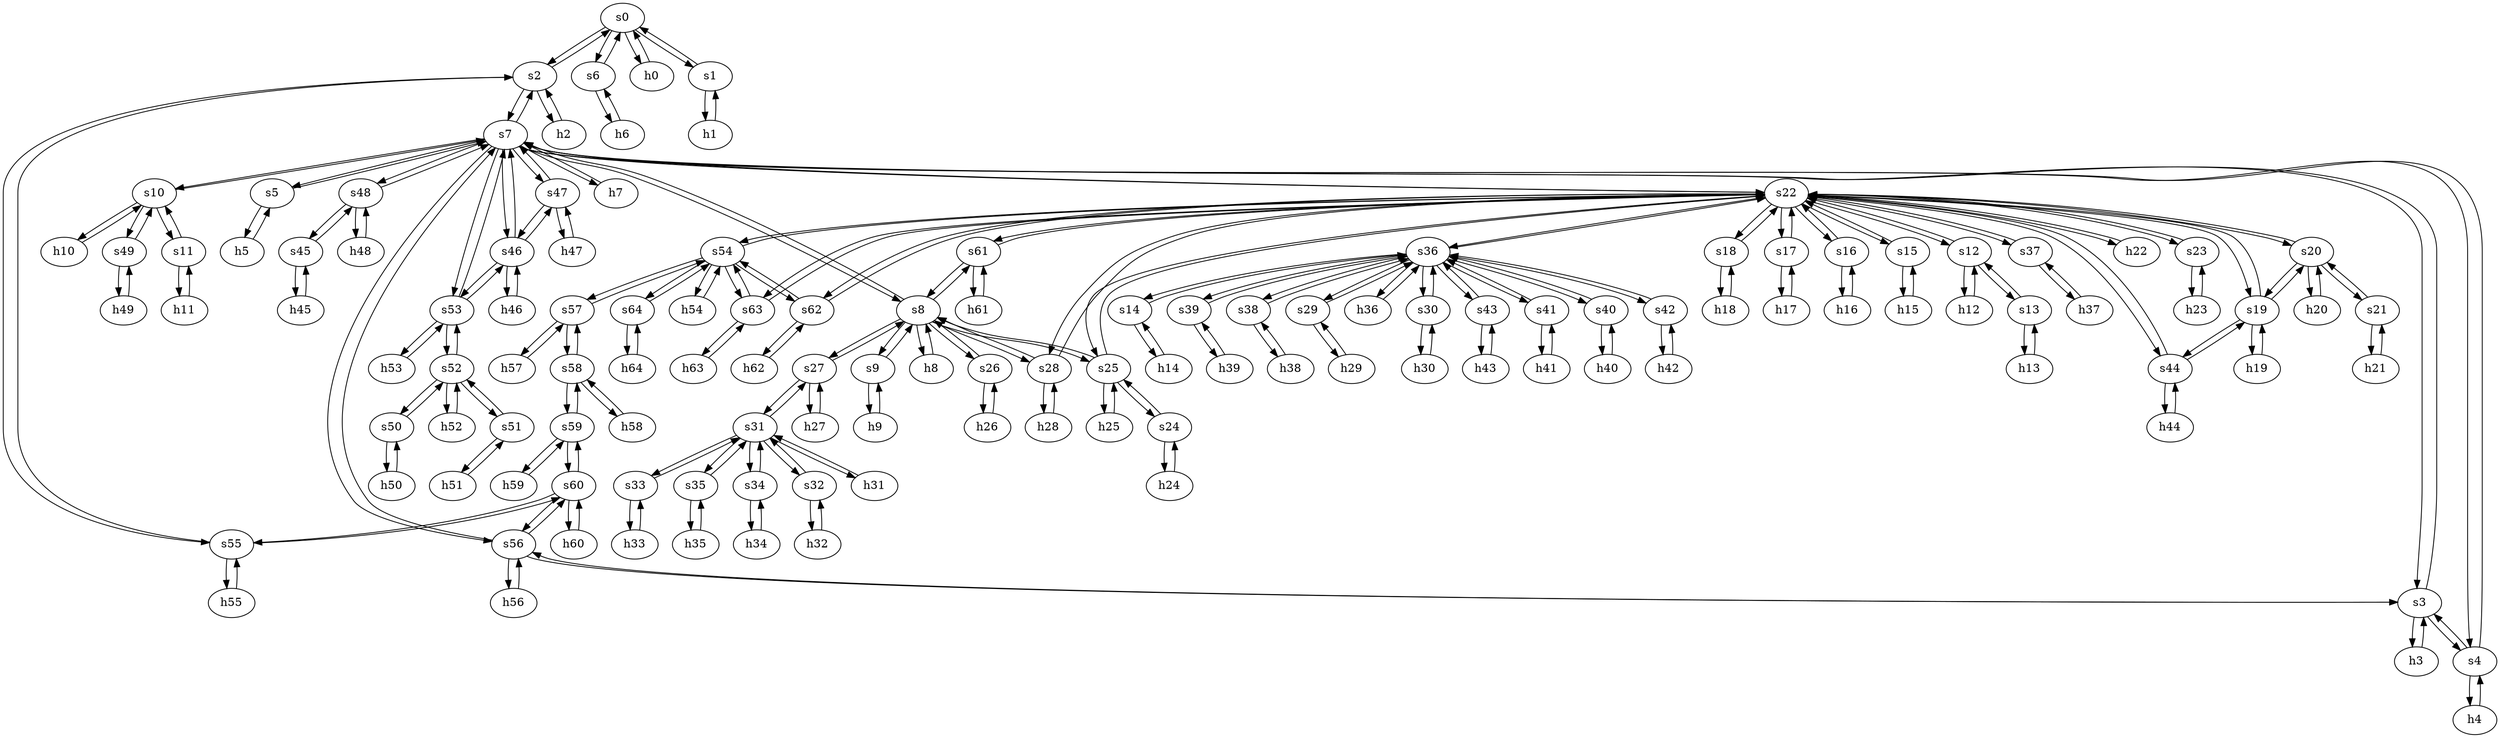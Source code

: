 strict digraph "ASNET-AM" {
	s0	 [id=0,
		type=switch];
	s2	 [id=2,
		type=switch];
	s0 -> s2	 [capacity="1Gbps",
		cost=1,
		dst_port=2,
		src_port=3];
	s6	 [id=6,
		type=switch];
	s0 -> s6	 [capacity="1Gbps",
		cost=1,
		dst_port=2,
		src_port=4];
	h0	 [ip="111.0.0.0",
		mac="00:00:00:00:0:0",
		type=host];
	s0 -> h0	 [capacity="1Gbps",
		cost=1,
		dst_port=1,
		src_port=1];
	s1	 [id=1,
		type=switch];
	s0 -> s1	 [capacity="1Gbps",
		cost=1,
		dst_port=2,
		src_port=2];
	s7	 [id=7,
		type=switch];
	s47	 [id=47,
		type=switch];
	s7 -> s47	 [capacity="1Gbps",
		cost=1,
		dst_port=2,
		src_port=10];
	s56	 [id=56,
		type=switch];
	s7 -> s56	 [capacity="1Gbps",
		cost=1,
		dst_port=3,
		src_port=14];
	s7 -> s2	 [capacity="1Gbps",
		cost=1,
		dst_port=4,
		src_port=2];
	s10	 [id=10,
		type=switch];
	s7 -> s10	 [capacity="1Gbps",
		cost=1,
		dst_port=2,
		src_port=7];
	s46	 [id=46,
		type=switch];
	s7 -> s46	 [capacity="1Gbps",
		cost=1,
		dst_port=3,
		src_port=9];
	s8	 [id=8,
		type=switch];
	s7 -> s8	 [capacity="1Gbps",
		cost=1,
		dst_port=2,
		src_port=6];
	s5	 [id=5,
		type=switch];
	s7 -> s5	 [capacity="1Gbps",
		cost=1,
		dst_port=2,
		src_port=5];
	s48	 [id=48,
		type=switch];
	s7 -> s48	 [capacity="1Gbps",
		cost=1,
		dst_port=2,
		src_port=11];
	s53	 [id=53,
		type=switch];
	s7 -> s53	 [capacity="1Gbps",
		cost=1,
		dst_port=2,
		src_port=12];
	s3	 [id=3,
		type=switch];
	s7 -> s3	 [capacity="1Gbps",
		cost=1,
		dst_port=4,
		src_port=3];
	s4	 [id=4,
		type=switch];
	s7 -> s4	 [capacity="1Gbps",
		cost=1,
		dst_port=3,
		src_port=4];
	h7	 [ip="111.0.7.7",
		mac="00:00:00:00:7:7",
		type=host];
	s7 -> h7	 [capacity="1Gbps",
		cost=1,
		dst_port=1,
		src_port=1];
	s22	 [id=22,
		type=switch];
	s7 -> s22	 [capacity="1Gbps",
		cost=1,
		dst_port=2,
		src_port=13];
	h20	 [ip="111.0.20.20",
		mac="00:00:00:00:20:20",
		type=host];
	s20	 [id=20,
		type=switch];
	h20 -> s20	 [capacity="1Gbps",
		cost=1,
		dst_port=1,
		src_port=1];
	h47	 [ip="111.0.47.47",
		mac="00:00:00:00:47:47",
		type=host];
	h47 -> s47	 [capacity="1Gbps",
		cost=1,
		dst_port=1,
		src_port=1];
	h46	 [ip="111.0.46.46",
		mac="00:00:00:00:46:46",
		type=host];
	h46 -> s46	 [capacity="1Gbps",
		cost=1,
		dst_port=1,
		src_port=1];
	h45	 [ip="111.0.45.45",
		mac="00:00:00:00:45:45",
		type=host];
	s45	 [id=45,
		type=switch];
	h45 -> s45	 [capacity="1Gbps",
		cost=1,
		dst_port=1,
		src_port=1];
	h44	 [ip="111.0.44.44",
		mac="00:00:00:00:44:44",
		type=host];
	s44	 [id=44,
		type=switch];
	h44 -> s44	 [capacity="1Gbps",
		cost=1,
		dst_port=1,
		src_port=1];
	h43	 [ip="111.0.43.43",
		mac="00:00:00:00:43:43",
		type=host];
	s43	 [id=43,
		type=switch];
	h43 -> s43	 [capacity="1Gbps",
		cost=1,
		dst_port=1,
		src_port=1];
	s5 -> s7	 [capacity="1Gbps",
		cost=1,
		dst_port=5,
		src_port=2];
	h5	 [ip="111.0.5.5",
		mac="00:00:00:00:5:5",
		type=host];
	s5 -> h5	 [capacity="1Gbps",
		cost=1,
		dst_port=1,
		src_port=1];
	h41	 [ip="111.0.41.41",
		mac="00:00:00:00:41:41",
		type=host];
	s41	 [id=41,
		type=switch];
	h41 -> s41	 [capacity="1Gbps",
		cost=1,
		dst_port=1,
		src_port=1];
	h40	 [ip="111.0.40.40",
		mac="00:00:00:00:40:40",
		type=host];
	s40	 [id=40,
		type=switch];
	h40 -> s40	 [capacity="1Gbps",
		cost=1,
		dst_port=1,
		src_port=1];
	h4	 [ip="111.0.4.4",
		mac="00:00:00:00:4:4",
		type=host];
	s4 -> h4	 [capacity="1Gbps",
		cost=1,
		dst_port=1,
		src_port=1];
	s4 -> s7	 [capacity="1Gbps",
		cost=1,
		dst_port=4,
		src_port=3];
	s4 -> s3	 [capacity="1Gbps",
		cost=1,
		dst_port=3,
		src_port=2];
	h49	 [ip="111.0.49.49",
		mac="00:00:00:00:49:49",
		type=host];
	s49	 [id=49,
		type=switch];
	h49 -> s49	 [capacity="1Gbps",
		cost=1,
		dst_port=1,
		src_port=1];
	h48	 [ip="111.0.48.48",
		mac="00:00:00:00:48:48",
		type=host];
	h48 -> s48	 [capacity="1Gbps",
		cost=1,
		dst_port=1,
		src_port=1];
	s57	 [id=57,
		type=switch];
	s58	 [id=58,
		type=switch];
	s57 -> s58	 [capacity="1Gbps",
		cost=1,
		dst_port=2,
		src_port=3];
	s54	 [id=54,
		type=switch];
	s57 -> s54	 [capacity="1Gbps",
		cost=1,
		dst_port=4,
		src_port=2];
	h57	 [ip="111.0.57.57",
		mac="00:00:00:00:57:57",
		type=host];
	s57 -> h57	 [capacity="1Gbps",
		cost=1,
		dst_port=1,
		src_port=1];
	h56	 [ip="111.0.56.56",
		mac="00:00:00:00:56:56",
		type=host];
	s56 -> h56	 [capacity="1Gbps",
		cost=1,
		dst_port=1,
		src_port=1];
	s56 -> s7	 [capacity="1Gbps",
		cost=1,
		dst_port=14,
		src_port=3];
	s60	 [id=60,
		type=switch];
	s56 -> s60	 [capacity="1Gbps",
		cost=1,
		dst_port=3,
		src_port=4];
	s56 -> s3	 [capacity="1Gbps",
		cost=1,
		dst_port=2,
		src_port=2];
	s55	 [id=55,
		type=switch];
	s55 -> s2	 [capacity="1Gbps",
		cost=1,
		dst_port=3,
		src_port=2];
	h55	 [ip="111.0.55.55",
		mac="00:00:00:00:55:55",
		type=host];
	s55 -> h55	 [capacity="1Gbps",
		cost=1,
		dst_port=1,
		src_port=1];
	s55 -> s60	 [capacity="1Gbps",
		cost=1,
		dst_port=2,
		src_port=3];
	s64	 [id=64,
		type=switch];
	s54 -> s64	 [capacity="1Gbps",
		cost=1,
		dst_port=2,
		src_port=3];
	s63	 [id=63,
		type=switch];
	s54 -> s63	 [capacity="1Gbps",
		cost=1,
		dst_port=3,
		src_port=6];
	s62	 [id=62,
		type=switch];
	s54 -> s62	 [capacity="1Gbps",
		cost=1,
		dst_port=3,
		src_port=5];
	h54	 [ip="111.0.54.54",
		mac="00:00:00:00:54:54",
		type=host];
	s54 -> h54	 [capacity="1Gbps",
		cost=1,
		dst_port=1,
		src_port=1];
	s54 -> s57	 [capacity="1Gbps",
		cost=1,
		dst_port=2,
		src_port=4];
	s54 -> s22	 [capacity="1Gbps",
		cost=1,
		dst_port=14,
		src_port=2];
	h53	 [ip="111.0.53.53",
		mac="00:00:00:00:53:53",
		type=host];
	s53 -> h53	 [capacity="1Gbps",
		cost=1,
		dst_port=1,
		src_port=1];
	s53 -> s7	 [capacity="1Gbps",
		cost=1,
		dst_port=12,
		src_port=2];
	s53 -> s46	 [capacity="1Gbps",
		cost=1,
		dst_port=5,
		src_port=3];
	s52	 [id=52,
		type=switch];
	s53 -> s52	 [capacity="1Gbps",
		cost=1,
		dst_port=4,
		src_port=4];
	s51	 [id=51,
		type=switch];
	s52 -> s51	 [capacity="1Gbps",
		cost=1,
		dst_port=2,
		src_port=3];
	h52	 [ip="111.0.52.52",
		mac="00:00:00:00:52:52",
		type=host];
	s52 -> h52	 [capacity="1Gbps",
		cost=1,
		dst_port=1,
		src_port=1];
	s50	 [id=50,
		type=switch];
	s52 -> s50	 [capacity="1Gbps",
		cost=1,
		dst_port=2,
		src_port=2];
	s52 -> s53	 [capacity="1Gbps",
		cost=1,
		dst_port=4,
		src_port=4];
	h51	 [ip="111.0.51.51",
		mac="00:00:00:00:51:51",
		type=host];
	s51 -> h51	 [capacity="1Gbps",
		cost=1,
		dst_port=1,
		src_port=1];
	s51 -> s52	 [capacity="1Gbps",
		cost=1,
		dst_port=3,
		src_port=2];
	h50	 [ip="111.0.50.50",
		mac="00:00:00:00:50:50",
		type=host];
	s50 -> h50	 [capacity="1Gbps",
		cost=1,
		dst_port=1,
		src_port=1];
	s50 -> s52	 [capacity="1Gbps",
		cost=1,
		dst_port=2,
		src_port=2];
	s59	 [id=59,
		type=switch];
	h59	 [ip="111.0.59.59",
		mac="00:00:00:00:59:59",
		type=host];
	s59 -> h59	 [capacity="1Gbps",
		cost=1,
		dst_port=1,
		src_port=1];
	s59 -> s58	 [capacity="1Gbps",
		cost=1,
		dst_port=3,
		src_port=2];
	s59 -> s60	 [capacity="1Gbps",
		cost=1,
		dst_port=4,
		src_port=3];
	h58	 [ip="111.0.58.58",
		mac="00:00:00:00:58:58",
		type=host];
	s58 -> h58	 [capacity="1Gbps",
		cost=1,
		dst_port=1,
		src_port=1];
	s58 -> s59	 [capacity="1Gbps",
		cost=1,
		dst_port=2,
		src_port=3];
	s58 -> s57	 [capacity="1Gbps",
		cost=1,
		dst_port=3,
		src_port=2];
	h54 -> s54	 [capacity="1Gbps",
		cost=1,
		dst_port=1,
		src_port=1];
	h55 -> s55	 [capacity="1Gbps",
		cost=1,
		dst_port=1,
		src_port=1];
	h56 -> s56	 [capacity="1Gbps",
		cost=1,
		dst_port=1,
		src_port=1];
	h57 -> s57	 [capacity="1Gbps",
		cost=1,
		dst_port=1,
		src_port=1];
	h50 -> s50	 [capacity="1Gbps",
		cost=1,
		dst_port=1,
		src_port=1];
	h51 -> s51	 [capacity="1Gbps",
		cost=1,
		dst_port=1,
		src_port=1];
	h52 -> s52	 [capacity="1Gbps",
		cost=1,
		dst_port=1,
		src_port=1];
	h53 -> s53	 [capacity="1Gbps",
		cost=1,
		dst_port=1,
		src_port=1];
	h58 -> s58	 [capacity="1Gbps",
		cost=1,
		dst_port=1,
		src_port=1];
	h59 -> s59	 [capacity="1Gbps",
		cost=1,
		dst_port=1,
		src_port=1];
	s44 -> h44	 [capacity="1Gbps",
		cost=1,
		dst_port=1,
		src_port=1];
	s19	 [id=19,
		type=switch];
	s44 -> s19	 [capacity="1Gbps",
		cost=1,
		dst_port=3,
		src_port=2];
	s44 -> s22	 [capacity="1Gbps",
		cost=1,
		dst_port=13,
		src_port=3];
	h24	 [ip="111.0.24.24",
		mac="00:00:00:00:24:24",
		type=host];
	s24	 [id=24,
		type=switch];
	h24 -> s24	 [capacity="1Gbps",
		cost=1,
		dst_port=1,
		src_port=1];
	s46 -> s47	 [capacity="1Gbps",
		cost=1,
		dst_port=3,
		src_port=4];
	s46 -> h46	 [capacity="1Gbps",
		cost=1,
		dst_port=1,
		src_port=1];
	s46 -> s7	 [capacity="1Gbps",
		cost=1,
		dst_port=9,
		src_port=3];
	s46 -> s53	 [capacity="1Gbps",
		cost=1,
		dst_port=3,
		src_port=5];
	s47 -> s7	 [capacity="1Gbps",
		cost=1,
		dst_port=10,
		src_port=2];
	s47 -> h47	 [capacity="1Gbps",
		cost=1,
		dst_port=1,
		src_port=1];
	s47 -> s46	 [capacity="1Gbps",
		cost=1,
		dst_port=4,
		src_port=3];
	s36	 [id=36,
		type=switch];
	s40 -> s36	 [capacity="1Gbps",
		cost=1,
		dst_port=8,
		src_port=2];
	s40 -> h40	 [capacity="1Gbps",
		cost=1,
		dst_port=1,
		src_port=1];
	s41 -> h41	 [capacity="1Gbps",
		cost=1,
		dst_port=1,
		src_port=1];
	s41 -> s36	 [capacity="1Gbps",
		cost=1,
		dst_port=9,
		src_port=2];
	s42	 [id=42,
		type=switch];
	s42 -> s36	 [capacity="1Gbps",
		cost=1,
		dst_port=10,
		src_port=2];
	h42	 [ip="111.0.42.42",
		mac="00:00:00:00:42:42",
		type=host];
	s42 -> h42	 [capacity="1Gbps",
		cost=1,
		dst_port=1,
		src_port=1];
	s43 -> h43	 [capacity="1Gbps",
		cost=1,
		dst_port=1,
		src_port=1];
	s43 -> s36	 [capacity="1Gbps",
		cost=1,
		dst_port=11,
		src_port=2];
	s48 -> s7	 [capacity="1Gbps",
		cost=1,
		dst_port=11,
		src_port=2];
	s48 -> s45	 [capacity="1Gbps",
		cost=1,
		dst_port=2,
		src_port=3];
	s48 -> h48	 [capacity="1Gbps",
		cost=1,
		dst_port=1,
		src_port=1];
	s49 -> h49	 [capacity="1Gbps",
		cost=1,
		dst_port=1,
		src_port=1];
	s49 -> s10	 [capacity="1Gbps",
		cost=1,
		dst_port=3,
		src_port=2];
	h42 -> s42	 [capacity="1Gbps",
		cost=1,
		dst_port=1,
		src_port=1];
	h61	 [ip="111.0.61.61",
		mac="00:00:00:00:61:61",
		type=host];
	s61	 [id=61,
		type=switch];
	h61 -> s61	 [capacity="1Gbps",
		cost=1,
		dst_port=1,
		src_port=1];
	h60	 [ip="111.0.60.60",
		mac="00:00:00:00:60:60",
		type=host];
	h60 -> s60	 [capacity="1Gbps",
		cost=1,
		dst_port=1,
		src_port=1];
	h63	 [ip="111.0.63.63",
		mac="00:00:00:00:63:63",
		type=host];
	h63 -> s63	 [capacity="1Gbps",
		cost=1,
		dst_port=1,
		src_port=1];
	h62	 [ip="111.0.62.62",
		mac="00:00:00:00:62:62",
		type=host];
	h62 -> s62	 [capacity="1Gbps",
		cost=1,
		dst_port=1,
		src_port=1];
	h64	 [ip="111.0.64.64",
		mac="00:00:00:00:64:64",
		type=host];
	h64 -> s64	 [capacity="1Gbps",
		cost=1,
		dst_port=1,
		src_port=1];
	s45 -> h45	 [capacity="1Gbps",
		cost=1,
		dst_port=1,
		src_port=1];
	s45 -> s48	 [capacity="1Gbps",
		cost=1,
		dst_port=3,
		src_port=2];
	s19 -> s20	 [capacity="1Gbps",
		cost=1,
		dst_port=2,
		src_port=2];
	s19 -> s44	 [capacity="1Gbps",
		cost=1,
		dst_port=2,
		src_port=3];
	h19	 [ip="111.0.19.19",
		mac="00:00:00:00:19:19",
		type=host];
	s19 -> h19	 [capacity="1Gbps",
		cost=1,
		dst_port=1,
		src_port=1];
	s19 -> s22	 [capacity="1Gbps",
		cost=1,
		dst_port=9,
		src_port=4];
	s18	 [id=18,
		type=switch];
	h18	 [ip="111.0.18.18",
		mac="00:00:00:00:18:18",
		type=host];
	s18 -> h18	 [capacity="1Gbps",
		cost=1,
		dst_port=1,
		src_port=1];
	s18 -> s22	 [capacity="1Gbps",
		cost=1,
		dst_port=8,
		src_port=2];
	s13	 [id=13,
		type=switch];
	h13	 [ip="111.0.13.13",
		mac="00:00:00:00:13:13",
		type=host];
	s13 -> h13	 [capacity="1Gbps",
		cost=1,
		dst_port=1,
		src_port=1];
	s12	 [id=12,
		type=switch];
	s13 -> s12	 [capacity="1Gbps",
		cost=1,
		dst_port=2,
		src_port=2];
	s12 -> s13	 [capacity="1Gbps",
		cost=1,
		dst_port=2,
		src_port=2];
	h12	 [ip="111.0.12.12",
		mac="00:00:00:00:12:12",
		type=host];
	s12 -> h12	 [capacity="1Gbps",
		cost=1,
		dst_port=1,
		src_port=1];
	s12 -> s22	 [capacity="1Gbps",
		cost=1,
		dst_port=3,
		src_port=3];
	s11	 [id=11,
		type=switch];
	s11 -> s10	 [capacity="1Gbps",
		cost=1,
		dst_port=4,
		src_port=2];
	h11	 [ip="111.0.11.11",
		mac="00:00:00:00:11:11",
		type=host];
	s11 -> h11	 [capacity="1Gbps",
		cost=1,
		dst_port=1,
		src_port=1];
	s10 -> s7	 [capacity="1Gbps",
		cost=1,
		dst_port=7,
		src_port=2];
	h10	 [ip="111.0.10.10",
		mac="00:00:00:00:10:10",
		type=host];
	s10 -> h10	 [capacity="1Gbps",
		cost=1,
		dst_port=1,
		src_port=1];
	s10 -> s11	 [capacity="1Gbps",
		cost=1,
		dst_port=2,
		src_port=4];
	s10 -> s49	 [capacity="1Gbps",
		cost=1,
		dst_port=2,
		src_port=3];
	s17	 [id=17,
		type=switch];
	h17	 [ip="111.0.17.17",
		mac="00:00:00:00:17:17",
		type=host];
	s17 -> h17	 [capacity="1Gbps",
		cost=1,
		dst_port=1,
		src_port=1];
	s17 -> s22	 [capacity="1Gbps",
		cost=1,
		dst_port=7,
		src_port=2];
	s16	 [id=16,
		type=switch];
	h16	 [ip="111.0.16.16",
		mac="00:00:00:00:16:16",
		type=host];
	s16 -> h16	 [capacity="1Gbps",
		cost=1,
		dst_port=1,
		src_port=1];
	s16 -> s22	 [capacity="1Gbps",
		cost=1,
		dst_port=6,
		src_port=2];
	s15	 [id=15,
		type=switch];
	h15	 [ip="111.0.15.15",
		mac="00:00:00:00:15:15",
		type=host];
	s15 -> h15	 [capacity="1Gbps",
		cost=1,
		dst_port=1,
		src_port=1];
	s15 -> s22	 [capacity="1Gbps",
		cost=1,
		dst_port=5,
		src_port=3];
	s14	 [id=14,
		type=switch];
	h14	 [ip="111.0.14.14",
		mac="00:00:00:00:14:14",
		type=host];
	s14 -> h14	 [capacity="1Gbps",
		cost=1,
		dst_port=1,
		src_port=1];
	s14 -> s36	 [capacity="1Gbps",
		cost=1,
		dst_port=2,
		src_port=2];
	s64 -> s54	 [capacity="1Gbps",
		cost=1,
		dst_port=3,
		src_port=2];
	s64 -> h64	 [capacity="1Gbps",
		cost=1,
		dst_port=1,
		src_port=1];
	s62 -> h62	 [capacity="1Gbps",
		cost=1,
		dst_port=1,
		src_port=1];
	s62 -> s54	 [capacity="1Gbps",
		cost=1,
		dst_port=5,
		src_port=3];
	s62 -> s22	 [capacity="1Gbps",
		cost=1,
		dst_port=19,
		src_port=2];
	s63 -> h63	 [capacity="1Gbps",
		cost=1,
		dst_port=1,
		src_port=1];
	s63 -> s54	 [capacity="1Gbps",
		cost=1,
		dst_port=6,
		src_port=3];
	s63 -> s22	 [capacity="1Gbps",
		cost=1,
		dst_port=20,
		src_port=2];
	s60 -> s56	 [capacity="1Gbps",
		cost=1,
		dst_port=4,
		src_port=3];
	s60 -> h60	 [capacity="1Gbps",
		cost=1,
		dst_port=1,
		src_port=1];
	s60 -> s59	 [capacity="1Gbps",
		cost=1,
		dst_port=3,
		src_port=4];
	s60 -> s55	 [capacity="1Gbps",
		cost=1,
		dst_port=3,
		src_port=2];
	s61 -> s8	 [capacity="1Gbps",
		cost=1,
		dst_port=8,
		src_port=2];
	s61 -> h61	 [capacity="1Gbps",
		cost=1,
		dst_port=1,
		src_port=1];
	s61 -> s22	 [capacity="1Gbps",
		cost=1,
		dst_port=18,
		src_port=3];
	h8	 [ip="111.0.8.8",
		mac="00:00:00:00:8:8",
		type=host];
	h8 -> s8	 [capacity="1Gbps",
		cost=1,
		dst_port=1,
		src_port=1];
	h9	 [ip="111.0.9.9",
		mac="00:00:00:00:9:9",
		type=host];
	s9	 [id=9,
		type=switch];
	h9 -> s9	 [capacity="1Gbps",
		cost=1,
		dst_port=1,
		src_port=1];
	h2	 [ip="111.0.2.2",
		mac="00:00:00:00:2:2",
		type=host];
	h2 -> s2	 [capacity="1Gbps",
		cost=1,
		dst_port=1,
		src_port=1];
	h3	 [ip="111.0.3.3",
		mac="00:00:00:00:3:3",
		type=host];
	h3 -> s3	 [capacity="1Gbps",
		cost=1,
		dst_port=1,
		src_port=1];
	h0 -> s0	 [capacity="1Gbps",
		cost=1,
		dst_port=1,
		src_port=1];
	h1	 [ip="111.0.1.1",
		mac="00:00:00:00:1:1",
		type=host];
	h1 -> s1	 [capacity="1Gbps",
		cost=1,
		dst_port=1,
		src_port=1];
	h6	 [ip="111.0.6.6",
		mac="00:00:00:00:6:6",
		type=host];
	h6 -> s6	 [capacity="1Gbps",
		cost=1,
		dst_port=1,
		src_port=1];
	h7 -> s7	 [capacity="1Gbps",
		cost=1,
		dst_port=1,
		src_port=1];
	h4 -> s4	 [capacity="1Gbps",
		cost=1,
		dst_port=1,
		src_port=1];
	h5 -> s5	 [capacity="1Gbps",
		cost=1,
		dst_port=1,
		src_port=1];
	s39	 [id=39,
		type=switch];
	h39	 [ip="111.0.39.39",
		mac="00:00:00:00:39:39",
		type=host];
	s39 -> h39	 [capacity="1Gbps",
		cost=1,
		dst_port=1,
		src_port=1];
	s39 -> s36	 [capacity="1Gbps",
		cost=1,
		dst_port=7,
		src_port=2];
	s38	 [id=38,
		type=switch];
	s38 -> s36	 [capacity="1Gbps",
		cost=1,
		dst_port=6,
		src_port=2];
	h38	 [ip="111.0.38.38",
		mac="00:00:00:00:38:38",
		type=host];
	s38 -> h38	 [capacity="1Gbps",
		cost=1,
		dst_port=1,
		src_port=1];
	s35	 [id=35,
		type=switch];
	s31	 [id=31,
		type=switch];
	s35 -> s31	 [capacity="1Gbps",
		cost=1,
		dst_port=4,
		src_port=2];
	h35	 [ip="111.0.35.35",
		mac="00:00:00:00:35:35",
		type=host];
	s35 -> h35	 [capacity="1Gbps",
		cost=1,
		dst_port=1,
		src_port=1];
	s34	 [id=34,
		type=switch];
	s34 -> s31	 [capacity="1Gbps",
		cost=1,
		dst_port=5,
		src_port=2];
	h34	 [ip="111.0.34.34",
		mac="00:00:00:00:34:34",
		type=host];
	s34 -> h34	 [capacity="1Gbps",
		cost=1,
		dst_port=1,
		src_port=1];
	s37	 [id=37,
		type=switch];
	h37	 [ip="111.0.37.37",
		mac="00:00:00:00:37:37",
		type=host];
	s37 -> h37	 [capacity="1Gbps",
		cost=1,
		dst_port=1,
		src_port=1];
	s37 -> s22	 [capacity="1Gbps",
		cost=1,
		dst_port=12,
		src_port=2];
	h36	 [ip="111.0.36.36",
		mac="00:00:00:00:36:36",
		type=host];
	s36 -> h36	 [capacity="1Gbps",
		cost=1,
		dst_port=1,
		src_port=1];
	s29	 [id=29,
		type=switch];
	s36 -> s29	 [capacity="1Gbps",
		cost=1,
		dst_port=2,
		src_port=4];
	s36 -> s42	 [capacity="1Gbps",
		cost=1,
		dst_port=2,
		src_port=10];
	s36 -> s38	 [capacity="1Gbps",
		cost=1,
		dst_port=2,
		src_port=6];
	s36 -> s43	 [capacity="1Gbps",
		cost=1,
		dst_port=2,
		src_port=11];
	s36 -> s40	 [capacity="1Gbps",
		cost=1,
		dst_port=2,
		src_port=8];
	s36 -> s41	 [capacity="1Gbps",
		cost=1,
		dst_port=2,
		src_port=9];
	s36 -> s39	 [capacity="1Gbps",
		cost=1,
		dst_port=2,
		src_port=7];
	s36 -> s14	 [capacity="1Gbps",
		cost=1,
		dst_port=2,
		src_port=2];
	s36 -> s22	 [capacity="1Gbps",
		cost=1,
		dst_port=11,
		src_port=3];
	s30	 [id=30,
		type=switch];
	s36 -> s30	 [capacity="1Gbps",
		cost=1,
		dst_port=2,
		src_port=5];
	s27	 [id=27,
		type=switch];
	s31 -> s27	 [capacity="1Gbps",
		cost=1,
		dst_port=3,
		src_port=2];
	s31 -> s35	 [capacity="1Gbps",
		cost=1,
		dst_port=2,
		src_port=4];
	h31	 [ip="111.0.31.31",
		mac="00:00:00:00:31:31",
		type=host];
	s31 -> h31	 [capacity="1Gbps",
		cost=1,
		dst_port=1,
		src_port=1];
	s32	 [id=32,
		type=switch];
	s31 -> s32	 [capacity="1Gbps",
		cost=1,
		dst_port=2,
		src_port=3];
	s33	 [id=33,
		type=switch];
	s31 -> s33	 [capacity="1Gbps",
		cost=1,
		dst_port=2,
		src_port=6];
	s31 -> s34	 [capacity="1Gbps",
		cost=1,
		dst_port=2,
		src_port=5];
	s30 -> s36	 [capacity="1Gbps",
		cost=1,
		dst_port=5,
		src_port=2];
	h30	 [ip="111.0.30.30",
		mac="00:00:00:00:30:30",
		type=host];
	s30 -> h30	 [capacity="1Gbps",
		cost=1,
		dst_port=1,
		src_port=1];
	h33	 [ip="111.0.33.33",
		mac="00:00:00:00:33:33",
		type=host];
	s33 -> h33	 [capacity="1Gbps",
		cost=1,
		dst_port=1,
		src_port=1];
	s33 -> s31	 [capacity="1Gbps",
		cost=1,
		dst_port=6,
		src_port=2];
	h32	 [ip="111.0.32.32",
		mac="00:00:00:00:32:32",
		type=host];
	s32 -> h32	 [capacity="1Gbps",
		cost=1,
		dst_port=1,
		src_port=1];
	s32 -> s31	 [capacity="1Gbps",
		cost=1,
		dst_port=3,
		src_port=2];
	h18 -> s18	 [capacity="1Gbps",
		cost=1,
		dst_port=1,
		src_port=1];
	h19 -> s19	 [capacity="1Gbps",
		cost=1,
		dst_port=1,
		src_port=1];
	h10 -> s10	 [capacity="1Gbps",
		cost=1,
		dst_port=1,
		src_port=1];
	h11 -> s11	 [capacity="1Gbps",
		cost=1,
		dst_port=1,
		src_port=1];
	h12 -> s12	 [capacity="1Gbps",
		cost=1,
		dst_port=1,
		src_port=1];
	h13 -> s13	 [capacity="1Gbps",
		cost=1,
		dst_port=1,
		src_port=1];
	h14 -> s14	 [capacity="1Gbps",
		cost=1,
		dst_port=1,
		src_port=1];
	h15 -> s15	 [capacity="1Gbps",
		cost=1,
		dst_port=1,
		src_port=1];
	h16 -> s16	 [capacity="1Gbps",
		cost=1,
		dst_port=1,
		src_port=1];
	h17 -> s17	 [capacity="1Gbps",
		cost=1,
		dst_port=1,
		src_port=1];
	s9 -> s8	 [capacity="1Gbps",
		cost=1,
		dst_port=3,
		src_port=2];
	s9 -> h9	 [capacity="1Gbps",
		cost=1,
		dst_port=1,
		src_port=1];
	s8 -> s7	 [capacity="1Gbps",
		cost=1,
		dst_port=6,
		src_port=2];
	s28	 [id=28,
		type=switch];
	s8 -> s28	 [capacity="1Gbps",
		cost=1,
		dst_port=2,
		src_port=7];
	s8 -> s27	 [capacity="1Gbps",
		cost=1,
		dst_port=2,
		src_port=6];
	s8 -> s9	 [capacity="1Gbps",
		cost=1,
		dst_port=2,
		src_port=3];
	s8 -> h8	 [capacity="1Gbps",
		cost=1,
		dst_port=1,
		src_port=1];
	s8 -> s61	 [capacity="1Gbps",
		cost=1,
		dst_port=2,
		src_port=8];
	s25	 [id=25,
		type=switch];
	s8 -> s25	 [capacity="1Gbps",
		cost=1,
		dst_port=2,
		src_port=4];
	s26	 [id=26,
		type=switch];
	s8 -> s26	 [capacity="1Gbps",
		cost=1,
		dst_port=2,
		src_port=5];
	h29	 [ip="111.0.29.29",
		mac="00:00:00:00:29:29",
		type=host];
	h29 -> s29	 [capacity="1Gbps",
		cost=1,
		dst_port=1,
		src_port=1];
	h28	 [ip="111.0.28.28",
		mac="00:00:00:00:28:28",
		type=host];
	h28 -> s28	 [capacity="1Gbps",
		cost=1,
		dst_port=1,
		src_port=1];
	s23	 [id=23,
		type=switch];
	h23	 [ip="111.0.23.23",
		mac="00:00:00:00:23:23",
		type=host];
	s23 -> h23	 [capacity="1Gbps",
		cost=1,
		dst_port=1,
		src_port=1];
	s23 -> s22	 [capacity="1Gbps",
		cost=1,
		dst_port=15,
		src_port=2];
	s3 -> s56	 [capacity="1Gbps",
		cost=1,
		dst_port=2,
		src_port=2];
	s3 -> s7	 [capacity="1Gbps",
		cost=1,
		dst_port=3,
		src_port=4];
	s3 -> h3	 [capacity="1Gbps",
		cost=1,
		dst_port=1,
		src_port=1];
	s3 -> s4	 [capacity="1Gbps",
		cost=1,
		dst_port=2,
		src_port=3];
	s2 -> s7	 [capacity="1Gbps",
		cost=1,
		dst_port=2,
		src_port=4];
	s2 -> h2	 [capacity="1Gbps",
		cost=1,
		dst_port=1,
		src_port=1];
	s2 -> s55	 [capacity="1Gbps",
		cost=1,
		dst_port=2,
		src_port=3];
	s2 -> s0	 [capacity="1Gbps",
		cost=1,
		dst_port=3,
		src_port=2];
	s1 -> h1	 [capacity="1Gbps",
		cost=1,
		dst_port=1,
		src_port=1];
	s1 -> s0	 [capacity="1Gbps",
		cost=1,
		dst_port=2,
		src_port=2];
	h26	 [ip="111.0.26.26",
		mac="00:00:00:00:26:26",
		type=host];
	h26 -> s26	 [capacity="1Gbps",
		cost=1,
		dst_port=1,
		src_port=1];
	h21	 [ip="111.0.21.21",
		mac="00:00:00:00:21:21",
		type=host];
	s21	 [id=21,
		type=switch];
	h21 -> s21	 [capacity="1Gbps",
		cost=1,
		dst_port=1,
		src_port=1];
	s6 -> h6	 [capacity="1Gbps",
		cost=1,
		dst_port=1,
		src_port=1];
	s6 -> s0	 [capacity="1Gbps",
		cost=1,
		dst_port=4,
		src_port=2];
	h23 -> s23	 [capacity="1Gbps",
		cost=1,
		dst_port=1,
		src_port=1];
	h22	 [ip="111.0.22.22",
		mac="00:00:00:00:22:22",
		type=host];
	h22 -> s22	 [capacity="1Gbps",
		cost=1,
		dst_port=1,
		src_port=1];
	h32 -> s32	 [capacity="1Gbps",
		cost=1,
		dst_port=1,
		src_port=1];
	h33 -> s33	 [capacity="1Gbps",
		cost=1,
		dst_port=1,
		src_port=1];
	h30 -> s30	 [capacity="1Gbps",
		cost=1,
		dst_port=1,
		src_port=1];
	h31 -> s31	 [capacity="1Gbps",
		cost=1,
		dst_port=1,
		src_port=1];
	h36 -> s36	 [capacity="1Gbps",
		cost=1,
		dst_port=1,
		src_port=1];
	h37 -> s37	 [capacity="1Gbps",
		cost=1,
		dst_port=1,
		src_port=1];
	h34 -> s34	 [capacity="1Gbps",
		cost=1,
		dst_port=1,
		src_port=1];
	h35 -> s35	 [capacity="1Gbps",
		cost=1,
		dst_port=1,
		src_port=1];
	h38 -> s38	 [capacity="1Gbps",
		cost=1,
		dst_port=1,
		src_port=1];
	h39 -> s39	 [capacity="1Gbps",
		cost=1,
		dst_port=1,
		src_port=1];
	s22 -> s16	 [capacity="1Gbps",
		cost=1,
		dst_port=2,
		src_port=6];
	s22 -> s23	 [capacity="1Gbps",
		cost=1,
		dst_port=2,
		src_port=15];
	s22 -> s17	 [capacity="1Gbps",
		cost=1,
		dst_port=2,
		src_port=7];
	s22 -> s7	 [capacity="1Gbps",
		cost=1,
		dst_port=13,
		src_port=2];
	s22 -> s28	 [capacity="1Gbps",
		cost=1,
		dst_port=3,
		src_port=17];
	s22 -> s37	 [capacity="1Gbps",
		cost=1,
		dst_port=2,
		src_port=12];
	s22 -> s18	 [capacity="1Gbps",
		cost=1,
		dst_port=2,
		src_port=8];
	s22 -> s20	 [capacity="1Gbps",
		cost=1,
		dst_port=4,
		src_port=10];
	s22 -> h22	 [capacity="1Gbps",
		cost=1,
		dst_port=1,
		src_port=1];
	s22 -> s54	 [capacity="1Gbps",
		cost=1,
		dst_port=2,
		src_port=14];
	s22 -> s61	 [capacity="1Gbps",
		cost=1,
		dst_port=3,
		src_port=18];
	s22 -> s12	 [capacity="1Gbps",
		cost=1,
		dst_port=3,
		src_port=3];
	s22 -> s63	 [capacity="1Gbps",
		cost=1,
		dst_port=2,
		src_port=20];
	s22 -> s62	 [capacity="1Gbps",
		cost=1,
		dst_port=2,
		src_port=19];
	s22 -> s15	 [capacity="1Gbps",
		cost=1,
		dst_port=3,
		src_port=5];
	s22 -> s25	 [capacity="1Gbps",
		cost=1,
		dst_port=3,
		src_port=16];
	s22 -> s44	 [capacity="1Gbps",
		cost=1,
		dst_port=3,
		src_port=13];
	s22 -> s36	 [capacity="1Gbps",
		cost=1,
		dst_port=3,
		src_port=11];
	s22 -> s19	 [capacity="1Gbps",
		cost=1,
		dst_port=4,
		src_port=9];
	h25	 [ip="111.0.25.25",
		mac="00:00:00:00:25:25",
		type=host];
	h25 -> s25	 [capacity="1Gbps",
		cost=1,
		dst_port=1,
		src_port=1];
	s20 -> s21	 [capacity="1Gbps",
		cost=1,
		dst_port=2,
		src_port=3];
	s20 -> s19	 [capacity="1Gbps",
		cost=1,
		dst_port=2,
		src_port=2];
	s20 -> h20	 [capacity="1Gbps",
		cost=1,
		dst_port=1,
		src_port=1];
	s20 -> s22	 [capacity="1Gbps",
		cost=1,
		dst_port=10,
		src_port=4];
	s21 -> s20	 [capacity="1Gbps",
		cost=1,
		dst_port=3,
		src_port=2];
	s21 -> h21	 [capacity="1Gbps",
		cost=1,
		dst_port=1,
		src_port=1];
	s26 -> s8	 [capacity="1Gbps",
		cost=1,
		dst_port=5,
		src_port=2];
	s26 -> h26	 [capacity="1Gbps",
		cost=1,
		dst_port=1,
		src_port=1];
	s27 -> s8	 [capacity="1Gbps",
		cost=1,
		dst_port=6,
		src_port=2];
	s27 -> s31	 [capacity="1Gbps",
		cost=1,
		dst_port=2,
		src_port=3];
	h27	 [ip="111.0.27.27",
		mac="00:00:00:00:27:27",
		type=host];
	s27 -> h27	 [capacity="1Gbps",
		cost=1,
		dst_port=1,
		src_port=1];
	s24 -> s25	 [capacity="1Gbps",
		cost=1,
		dst_port=4,
		src_port=2];
	s24 -> h24	 [capacity="1Gbps",
		cost=1,
		dst_port=1,
		src_port=1];
	s25 -> s8	 [capacity="1Gbps",
		cost=1,
		dst_port=4,
		src_port=2];
	s25 -> s24	 [capacity="1Gbps",
		cost=1,
		dst_port=2,
		src_port=4];
	s25 -> s22	 [capacity="1Gbps",
		cost=1,
		dst_port=16,
		src_port=3];
	s25 -> h25	 [capacity="1Gbps",
		cost=1,
		dst_port=1,
		src_port=1];
	s28 -> h28	 [capacity="1Gbps",
		cost=1,
		dst_port=1,
		src_port=1];
	s28 -> s8	 [capacity="1Gbps",
		cost=1,
		dst_port=7,
		src_port=2];
	s28 -> s22	 [capacity="1Gbps",
		cost=1,
		dst_port=17,
		src_port=3];
	s29 -> h29	 [capacity="1Gbps",
		cost=1,
		dst_port=1,
		src_port=1];
	s29 -> s36	 [capacity="1Gbps",
		cost=1,
		dst_port=4,
		src_port=2];
	h27 -> s27	 [capacity="1Gbps",
		cost=1,
		dst_port=1,
		src_port=1];
}
